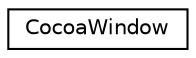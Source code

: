 digraph G
{
  edge [fontname="Helvetica",fontsize="10",labelfontname="Helvetica",labelfontsize="10"];
  node [fontname="Helvetica",fontsize="10",shape=record];
  rankdir=LR;
  Node1 [label="CocoaWindow",height=0.2,width=0.4,color="black", fillcolor="white", style="filled",URL="$dc/d24/interfaceCocoaWindow.html"];
}
